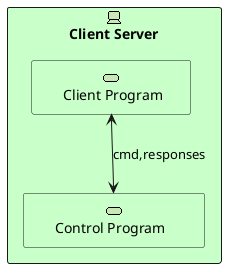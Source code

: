 @startuml



rectangle "Client Server"  as SERVER <<$archimate/technology-device>> #Technology {
   archimate #Technology "      Client Program     " as clientServer <<technology-service>>
   archimate #Technology "      Control Program        " as controlProgram <<technology-service>>
}

clientServer <--> controlProgram : "cmd,responses"
@enduml